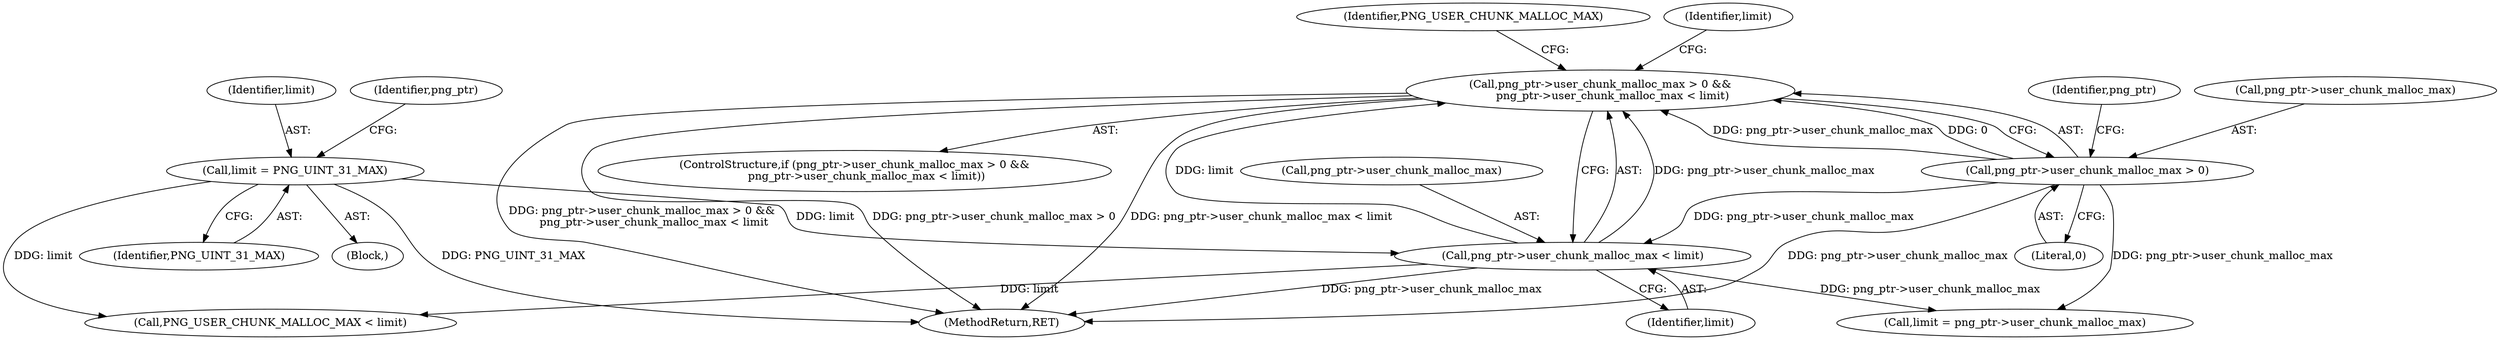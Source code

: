 digraph "0_libpng_8a05766cb74af05c04c53e6c9d60c13fc4d59bf2@API" {
"1000110" [label="(Call,png_ptr->user_chunk_malloc_max > 0 &&\n       png_ptr->user_chunk_malloc_max < limit)"];
"1000111" [label="(Call,png_ptr->user_chunk_malloc_max > 0)"];
"1000116" [label="(Call,png_ptr->user_chunk_malloc_max < limit)"];
"1000106" [label="(Call,limit = PNG_UINT_31_MAX)"];
"1000120" [label="(Identifier,limit)"];
"1000107" [label="(Identifier,limit)"];
"1000109" [label="(ControlStructure,if (png_ptr->user_chunk_malloc_max > 0 &&\n       png_ptr->user_chunk_malloc_max < limit))"];
"1000111" [label="(Call,png_ptr->user_chunk_malloc_max > 0)"];
"1000128" [label="(Identifier,PNG_USER_CHUNK_MALLOC_MAX)"];
"1000115" [label="(Literal,0)"];
"1000127" [label="(Call,PNG_USER_CHUNK_MALLOC_MAX < limit)"];
"1000113" [label="(Identifier,png_ptr)"];
"1000118" [label="(Identifier,png_ptr)"];
"1000121" [label="(Call,limit = png_ptr->user_chunk_malloc_max)"];
"1000243" [label="(MethodReturn,RET)"];
"1000108" [label="(Identifier,PNG_UINT_31_MAX)"];
"1000112" [label="(Call,png_ptr->user_chunk_malloc_max)"];
"1000104" [label="(Block,)"];
"1000117" [label="(Call,png_ptr->user_chunk_malloc_max)"];
"1000106" [label="(Call,limit = PNG_UINT_31_MAX)"];
"1000116" [label="(Call,png_ptr->user_chunk_malloc_max < limit)"];
"1000122" [label="(Identifier,limit)"];
"1000110" [label="(Call,png_ptr->user_chunk_malloc_max > 0 &&\n       png_ptr->user_chunk_malloc_max < limit)"];
"1000110" -> "1000109"  [label="AST: "];
"1000110" -> "1000111"  [label="CFG: "];
"1000110" -> "1000116"  [label="CFG: "];
"1000111" -> "1000110"  [label="AST: "];
"1000116" -> "1000110"  [label="AST: "];
"1000122" -> "1000110"  [label="CFG: "];
"1000128" -> "1000110"  [label="CFG: "];
"1000110" -> "1000243"  [label="DDG: png_ptr->user_chunk_malloc_max > 0 &&\n       png_ptr->user_chunk_malloc_max < limit"];
"1000110" -> "1000243"  [label="DDG: png_ptr->user_chunk_malloc_max > 0"];
"1000110" -> "1000243"  [label="DDG: png_ptr->user_chunk_malloc_max < limit"];
"1000111" -> "1000110"  [label="DDG: png_ptr->user_chunk_malloc_max"];
"1000111" -> "1000110"  [label="DDG: 0"];
"1000116" -> "1000110"  [label="DDG: png_ptr->user_chunk_malloc_max"];
"1000116" -> "1000110"  [label="DDG: limit"];
"1000111" -> "1000115"  [label="CFG: "];
"1000112" -> "1000111"  [label="AST: "];
"1000115" -> "1000111"  [label="AST: "];
"1000118" -> "1000111"  [label="CFG: "];
"1000111" -> "1000243"  [label="DDG: png_ptr->user_chunk_malloc_max"];
"1000111" -> "1000116"  [label="DDG: png_ptr->user_chunk_malloc_max"];
"1000111" -> "1000121"  [label="DDG: png_ptr->user_chunk_malloc_max"];
"1000116" -> "1000120"  [label="CFG: "];
"1000117" -> "1000116"  [label="AST: "];
"1000120" -> "1000116"  [label="AST: "];
"1000116" -> "1000243"  [label="DDG: png_ptr->user_chunk_malloc_max"];
"1000106" -> "1000116"  [label="DDG: limit"];
"1000116" -> "1000121"  [label="DDG: png_ptr->user_chunk_malloc_max"];
"1000116" -> "1000127"  [label="DDG: limit"];
"1000106" -> "1000104"  [label="AST: "];
"1000106" -> "1000108"  [label="CFG: "];
"1000107" -> "1000106"  [label="AST: "];
"1000108" -> "1000106"  [label="AST: "];
"1000113" -> "1000106"  [label="CFG: "];
"1000106" -> "1000243"  [label="DDG: PNG_UINT_31_MAX"];
"1000106" -> "1000127"  [label="DDG: limit"];
}
